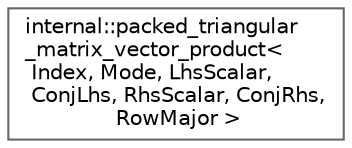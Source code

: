 digraph "类继承关系图"
{
 // LATEX_PDF_SIZE
  bgcolor="transparent";
  edge [fontname=Helvetica,fontsize=10,labelfontname=Helvetica,labelfontsize=10];
  node [fontname=Helvetica,fontsize=10,shape=box,height=0.2,width=0.4];
  rankdir="LR";
  Node0 [id="Node000000",label="internal::packed_triangular\l_matrix_vector_product\<\l Index, Mode, LhsScalar,\l ConjLhs, RhsScalar, ConjRhs,\l RowMajor \>",height=0.2,width=0.4,color="grey40", fillcolor="white", style="filled",URL="$structinternal_1_1packed__triangular__matrix__vector__product_3_01_index_00_01_mode_00_01_lhs_sc27c8536a613da6e5ab28fe48015c06ef.html",tooltip=" "];
}
